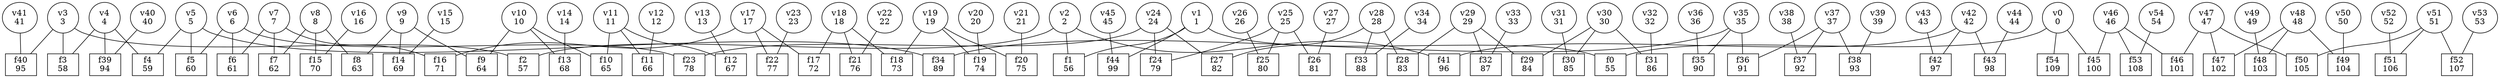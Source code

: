 graph G {
0 [label="v0\n0"]
;
1 [label="v1\n1"]
;
2 [label="v2\n2"]
;
3 [label="v3\n3"]
;
4 [label="v4\n4"]
;
5 [label="v5\n5"]
;
6 [label="v6\n6"]
;
7 [label="v7\n7"]
;
8 [label="v8\n8"]
;
9 [label="v9\n9"]
;
10 [label="v10\n10"]
;
11 [label="v11\n11"]
;
12 [label="v12\n12"]
;
13 [label="v13\n13"]
;
14 [label="v14\n14"]
;
15 [label="v15\n15"]
;
16 [label="v16\n16"]
;
17 [label="v17\n17"]
;
18 [label="v18\n18"]
;
19 [label="v19\n19"]
;
20 [label="v20\n20"]
;
21 [label="v21\n21"]
;
22 [label="v22\n22"]
;
23 [label="v23\n23"]
;
24 [label="v24\n24"]
;
25 [label="v25\n25"]
;
26 [label="v26\n26"]
;
27 [label="v27\n27"]
;
28 [label="v28\n28"]
;
29 [label="v29\n29"]
;
30 [label="v30\n30"]
;
31 [label="v31\n31"]
;
32 [label="v32\n32"]
;
33 [label="v33\n33"]
;
34 [label="v34\n34"]
;
35 [label="v35\n35"]
;
36 [label="v36\n36"]
;
37 [label="v37\n37"]
;
38 [label="v38\n38"]
;
39 [label="v39\n39"]
;
40 [label="v40\n40"]
;
41 [label="v41\n41"]
;
42 [label="v42\n42"]
;
43 [label="v43\n43"]
;
44 [label="v44\n44"]
;
45 [label="v45\n45"]
;
46 [label="v46\n46"]
;
47 [label="v47\n47"]
;
48 [label="v48\n48"]
;
49 [label="v49\n49"]
;
50 [label="v50\n50"]
;
51 [label="v51\n51"]
;
52 [label="v52\n52"]
;
53 [label="v53\n53"]
;
54 [label="v54\n54"]
;
55 [label="f0\n55", shape=box]
;
56 [label="f1\n56", shape=box]
;
57 [label="f2\n57", shape=box]
;
58 [label="f3\n58", shape=box]
;
59 [label="f4\n59", shape=box]
;
60 [label="f5\n60", shape=box]
;
61 [label="f6\n61", shape=box]
;
62 [label="f7\n62", shape=box]
;
63 [label="f8\n63", shape=box]
;
64 [label="f9\n64", shape=box]
;
65 [label="f10\n65", shape=box]
;
66 [label="f11\n66", shape=box]
;
67 [label="f12\n67", shape=box]
;
68 [label="f13\n68", shape=box]
;
69 [label="f14\n69", shape=box]
;
70 [label="f15\n70", shape=box]
;
71 [label="f16\n71", shape=box]
;
72 [label="f17\n72", shape=box]
;
73 [label="f18\n73", shape=box]
;
74 [label="f19\n74", shape=box]
;
75 [label="f20\n75", shape=box]
;
76 [label="f21\n76", shape=box]
;
77 [label="f22\n77", shape=box]
;
78 [label="f23\n78", shape=box]
;
79 [label="f24\n79", shape=box]
;
80 [label="f25\n80", shape=box]
;
81 [label="f26\n81", shape=box]
;
82 [label="f27\n82", shape=box]
;
83 [label="f28\n83", shape=box]
;
84 [label="f29\n84", shape=box]
;
85 [label="f30\n85", shape=box]
;
86 [label="f31\n86", shape=box]
;
87 [label="f32\n87", shape=box]
;
88 [label="f33\n88", shape=box]
;
89 [label="f34\n89", shape=box]
;
90 [label="f35\n90", shape=box]
;
91 [label="f36\n91", shape=box]
;
92 [label="f37\n92", shape=box]
;
93 [label="f38\n93", shape=box]
;
94 [label="f39\n94", shape=box]
;
95 [label="f40\n95", shape=box]
;
96 [label="f41\n96", shape=box]
;
97 [label="f42\n97", shape=box]
;
98 [label="f43\n98", shape=box]
;
99 [label="f44\n99", shape=box]
;
100 [label="f45\n100", shape=box]
;
101 [label="f46\n101", shape=box]
;
102 [label="f47\n102", shape=box]
;
103 [label="f48\n103", shape=box]
;
104 [label="f49\n104", shape=box]
;
105 [label="f50\n105", shape=box]
;
106 [label="f51\n106", shape=box]
;
107 [label="f52\n107", shape=box]
;
108 [label="f53\n108", shape=box]
;
109 [label="f54\n109", shape=box]
;
0--55 ;
0--100 ;
0--109 ;
1--55 ;
1--56 ;
1--99 ;
2--56 ;
2--57 ;
2--96 ;
3--57 ;
3--58 ;
3--95 ;
4--58 ;
4--59 ;
4--94 ;
5--59 ;
5--60 ;
5--89 ;
6--60 ;
6--61 ;
6--78 ;
7--61 ;
7--62 ;
7--71 ;
8--62 ;
8--63 ;
8--70 ;
9--63 ;
9--64 ;
9--69 ;
10--64 ;
10--65 ;
10--68 ;
11--65 ;
11--66 ;
11--67 ;
12--66 ;
13--67 ;
14--68 ;
15--69 ;
16--70 ;
17--71 ;
17--72 ;
17--77 ;
18--72 ;
18--73 ;
18--76 ;
19--73 ;
19--74 ;
19--75 ;
20--74 ;
21--75 ;
22--76 ;
23--77 ;
24--78 ;
24--79 ;
24--82 ;
25--79 ;
25--80 ;
25--81 ;
26--80 ;
27--81 ;
28--82 ;
28--83 ;
28--88 ;
29--83 ;
29--84 ;
29--87 ;
30--84 ;
30--85 ;
30--86 ;
31--85 ;
32--86 ;
33--87 ;
34--88 ;
35--89 ;
35--90 ;
35--91 ;
36--90 ;
37--91 ;
37--92 ;
37--93 ;
38--92 ;
39--93 ;
40--94 ;
41--95 ;
42--96 ;
42--97 ;
42--98 ;
43--97 ;
44--98 ;
45--99 ;
46--100 ;
46--101 ;
46--108 ;
47--101 ;
47--102 ;
47--105 ;
48--102 ;
48--103 ;
48--104 ;
49--103 ;
50--104 ;
51--105 ;
51--106 ;
51--107 ;
52--106 ;
53--107 ;
54--108 ;
}
